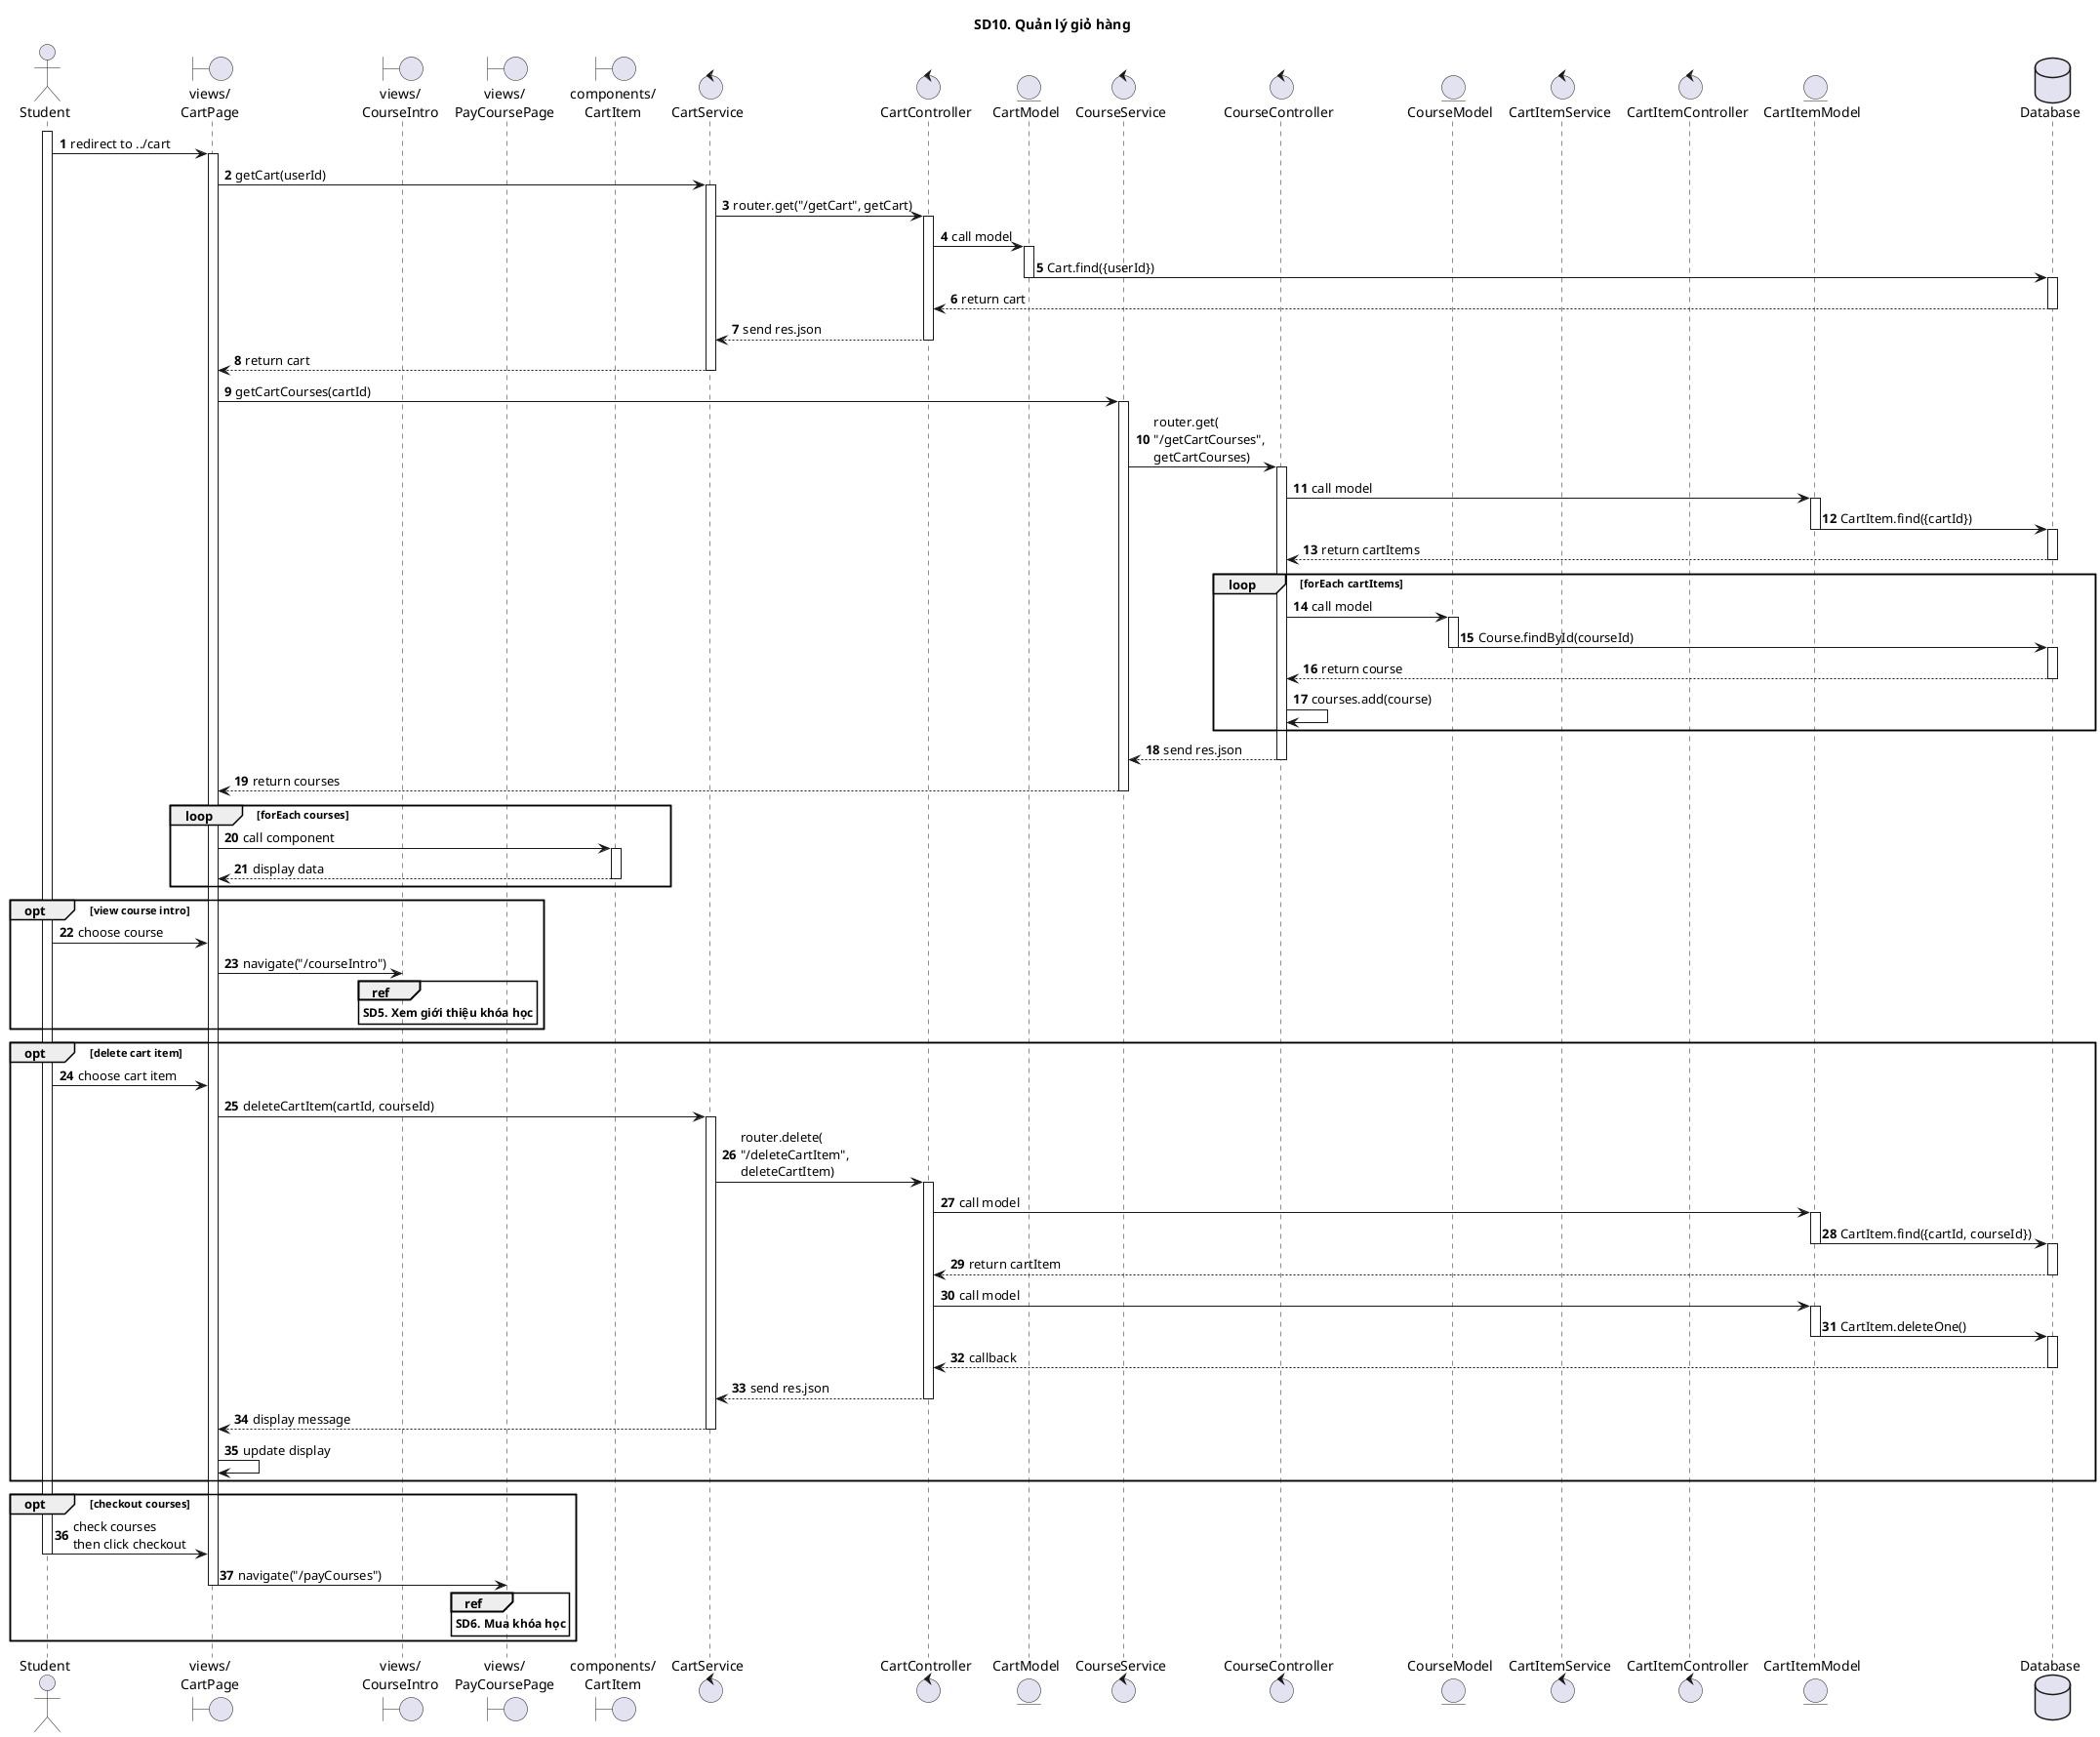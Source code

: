 @startuml SQ

autonumber

title SD10. Quản lý giỏ hàng

actor "Student" as Actor
boundary "views/\nCartPage" as CartPage
boundary "views/\nCourseIntro" as CourseIntro
boundary "views/\nPayCoursePage" as PayCourse
boundary "components/\nCartItem" as CartItem
control "CartService"
control "CartController"
entity "CartModel"
control "CourseService"
control "CourseController"
entity "CourseModel"
control "CartItemService"
control "CartItemController"
entity "CartItemModel"
database "Database" as Database

activate Actor
Actor -> CartPage: redirect to ../cart
activate CartPage
CartPage -> CartService: getCart(userId)
activate CartService
CartService -> CartController: router.get("/getCart", getCart)
activate CartController
CartController -> CartModel: call model
activate CartModel
CartModel -> Database: Cart.find({userId})
deactivate CartModel
activate Database
Database --> CartController: return cart
deactivate Database
CartController --> CartService: send res.json
deactivate CartController
CartService --> CartPage: return cart
deactivate CartService
CartPage -> CourseService: getCartCourses(cartId)
activate CourseService
CourseService -> CourseController: router.get(\n"/getCartCourses",\ngetCartCourses)
activate CourseController
CourseController -> CartItemModel: call model
activate CartItemModel
CartItemModel -> Database: CartItem.find({cartId})
deactivate CartItemModel
activate Database
Database --> CourseController: return cartItems
deactivate Database
loop forEach cartItems
CourseController -> CourseModel: call model
activate CourseModel
CourseModel -> Database: Course.findById(courseId)
deactivate CourseModel
activate Database
deactivate CourseModel
Database --> CourseController: return course
deactivate Database
CourseController -> CourseController: courses.add(course)
end
CourseController --> CourseService: send res.json
deactivate CourseController
CourseService --> CartPage: return courses
deactivate CourseService

loop forEach courses

CartPage -> CartItem: call component

activate CartItem
CartItem --> CartPage: display data
deactivate CartItem

end

opt view course intro
Actor -> CartPage: choose course
CartPage -> CourseIntro: navigate("/courseIntro")
ref over CourseIntro
**SD5. Xem giới thiệu khóa học**
end ref
end group

opt delete cart item
Actor -> CartPage: choose cart item
CartPage -> CartService: deleteCartItem(cartId, courseId)
activate CartService
CartService -> CartController: router.delete(\n"/deleteCartItem",\ndeleteCartItem)
activate CartController
CartController -> CartItemModel: call model
activate CartItemModel
CartItemModel -> Database: CartItem.find({cartId, courseId})
deactivate CartItemModel
activate Database
Database --> CartController: return cartItem
deactivate Database
CartController -> CartItemModel: call model
activate CartItemModel
CartItemModel -> Database: CartItem.deleteOne()
deactivate CartItemModel
activate Database
Database --> CartController: callback
deactivate Database
CartController --> CartService: send res.json
deactivate CartController
CartService --> CartPage: display message
deactivate CartService
CartPage -> CartPage: update display
end

opt checkout courses
Actor -> CartPage: check courses\nthen click checkout
deactivate Actor
CartPage -> PayCourse: navigate("/payCourses")
deactivate CartPage

ref over PayCourse
**SD6. Mua khóa học**
end ref
end

@enduml